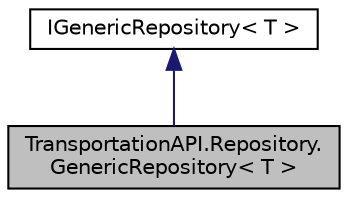 digraph "TransportationAPI.Repository.GenericRepository&lt; T &gt;"
{
 // LATEX_PDF_SIZE
  edge [fontname="Helvetica",fontsize="10",labelfontname="Helvetica",labelfontsize="10"];
  node [fontname="Helvetica",fontsize="10",shape=record];
  Node1 [label="TransportationAPI.Repository.\lGenericRepository\< T \>",height=0.2,width=0.4,color="black", fillcolor="grey75", style="filled", fontcolor="black",tooltip=" "];
  Node2 -> Node1 [dir="back",color="midnightblue",fontsize="10",style="solid",fontname="Helvetica"];
  Node2 [label="IGenericRepository\< T \>",height=0.2,width=0.4,color="black", fillcolor="white", style="filled",URL="$interface_transportation_a_p_i_1_1_i_repository_1_1_i_generic_repository.html",tooltip="A generic interface that defines basic CRUD operations."];
}
